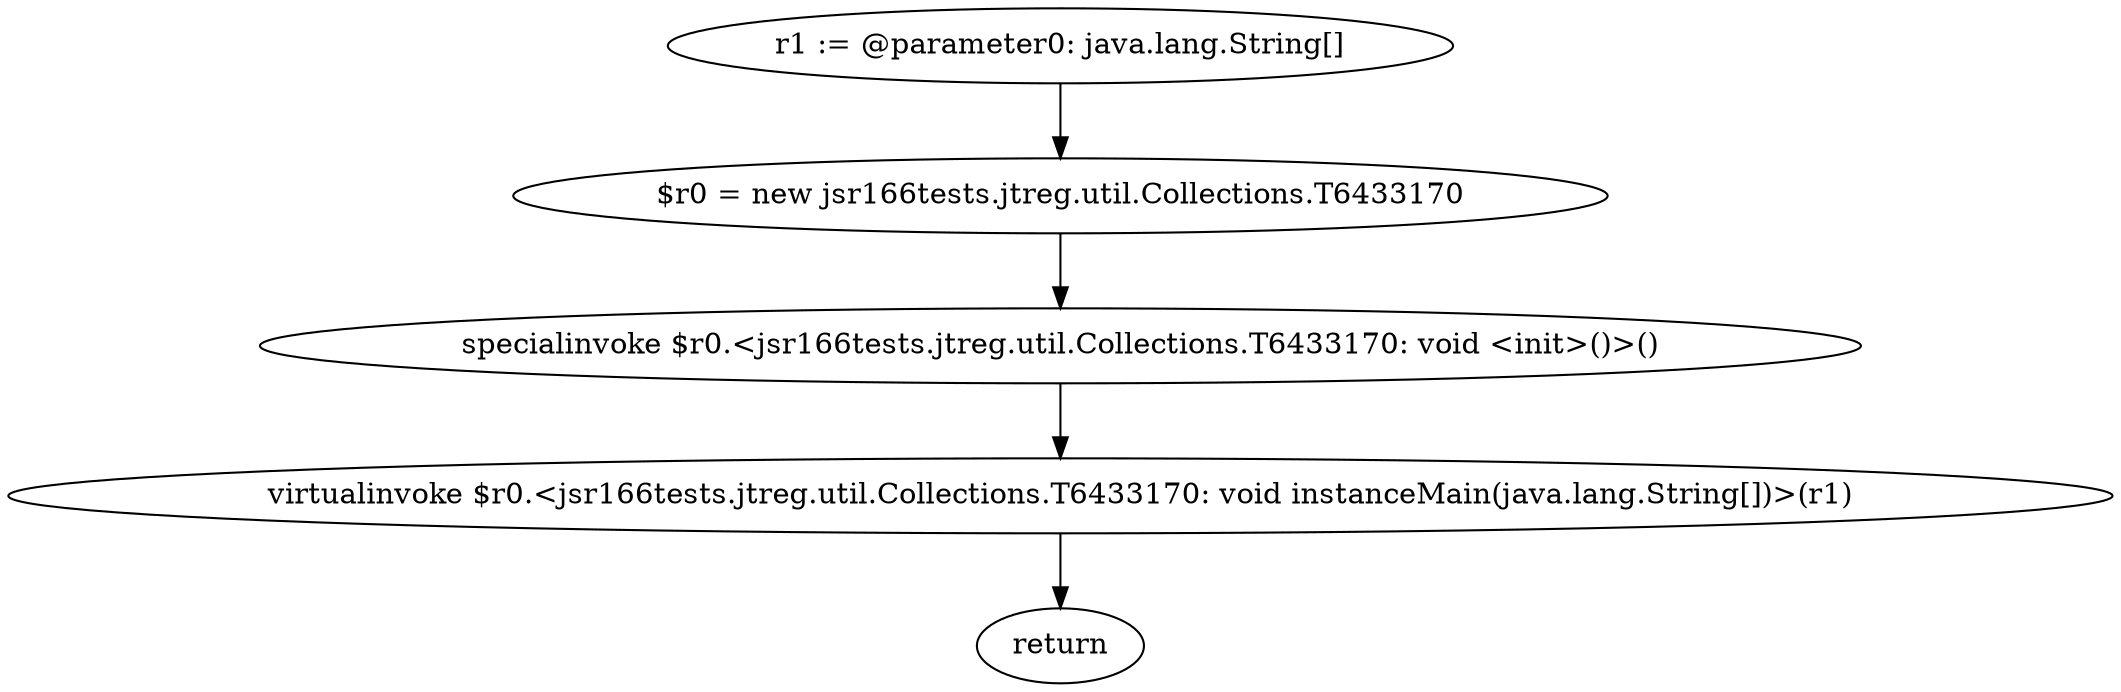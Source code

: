 digraph "unitGraph" {
    "r1 := @parameter0: java.lang.String[]"
    "$r0 = new jsr166tests.jtreg.util.Collections.T6433170"
    "specialinvoke $r0.<jsr166tests.jtreg.util.Collections.T6433170: void <init>()>()"
    "virtualinvoke $r0.<jsr166tests.jtreg.util.Collections.T6433170: void instanceMain(java.lang.String[])>(r1)"
    "return"
    "r1 := @parameter0: java.lang.String[]"->"$r0 = new jsr166tests.jtreg.util.Collections.T6433170";
    "$r0 = new jsr166tests.jtreg.util.Collections.T6433170"->"specialinvoke $r0.<jsr166tests.jtreg.util.Collections.T6433170: void <init>()>()";
    "specialinvoke $r0.<jsr166tests.jtreg.util.Collections.T6433170: void <init>()>()"->"virtualinvoke $r0.<jsr166tests.jtreg.util.Collections.T6433170: void instanceMain(java.lang.String[])>(r1)";
    "virtualinvoke $r0.<jsr166tests.jtreg.util.Collections.T6433170: void instanceMain(java.lang.String[])>(r1)"->"return";
}
